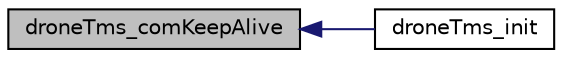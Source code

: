 digraph "droneTms_comKeepAlive"
{
  edge [fontname="Helvetica",fontsize="10",labelfontname="Helvetica",labelfontsize="10"];
  node [fontname="Helvetica",fontsize="10",shape=record];
  rankdir="LR";
  Node1 [label="droneTms_comKeepAlive",height=0.2,width=0.4,color="black", fillcolor="grey75", style="filled", fontcolor="black"];
  Node1 -> Node2 [dir="back",color="midnightblue",fontsize="10",style="solid",fontname="Helvetica"];
  Node2 [label="droneTms_init",height=0.2,width=0.4,color="black", fillcolor="white", style="filled",URL="$drone_t_ms_8h.html#ac718ac0dd9726594c58c61b5fa9d3c73"];
}

